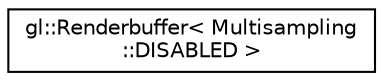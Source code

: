 digraph "Graphical Class Hierarchy"
{
 // LATEX_PDF_SIZE
  edge [fontname="Helvetica",fontsize="10",labelfontname="Helvetica",labelfontsize="10"];
  node [fontname="Helvetica",fontsize="10",shape=record];
  rankdir="LR";
  Node0 [label="gl::Renderbuffer\< Multisampling\l::DISABLED \>",height=0.2,width=0.4,color="black", fillcolor="white", style="filled",URL="$classgl_1_1Renderbuffer.html",tooltip=" "];
}
